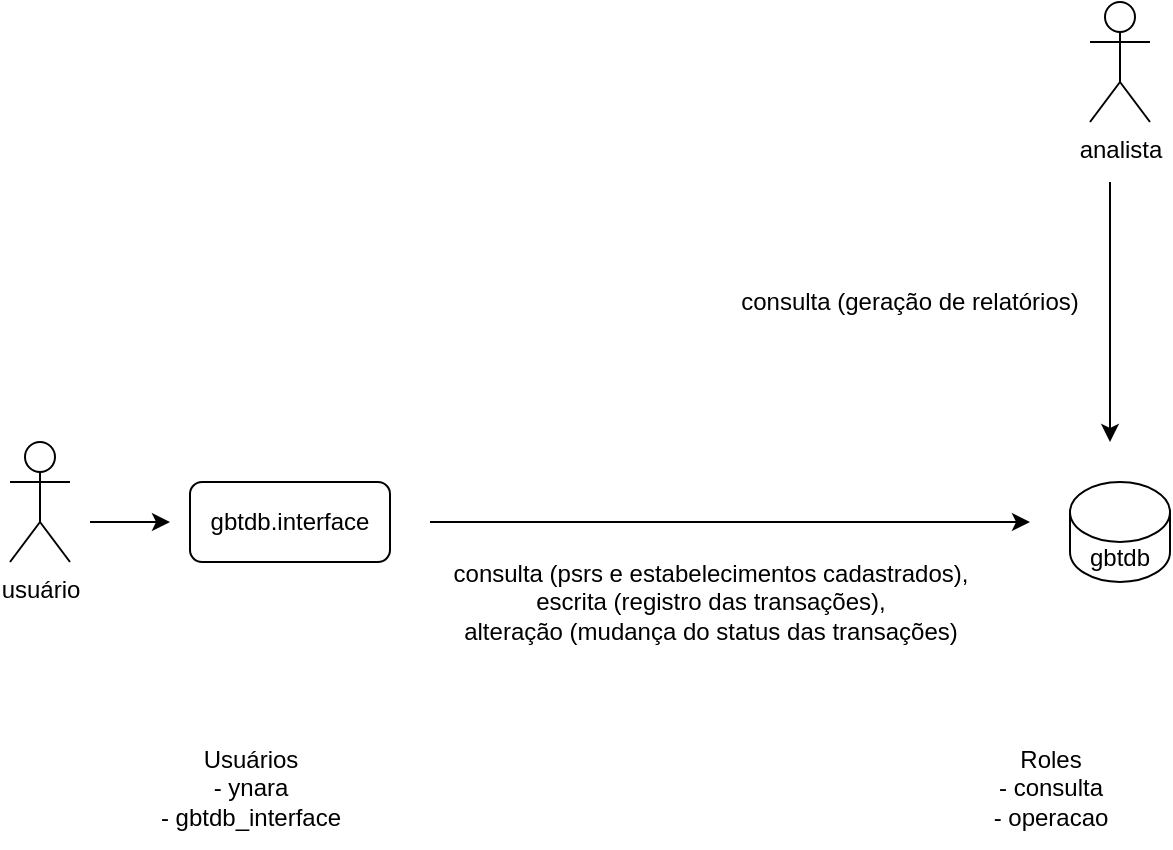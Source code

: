 <mxfile version="21.3.7" type="github">
  <diagram name="Page-1" id="ZsOF7TcuaW5bzOkD4dVv">
    <mxGraphModel dx="1034" dy="1569" grid="1" gridSize="10" guides="1" tooltips="1" connect="1" arrows="1" fold="1" page="1" pageScale="1" pageWidth="850" pageHeight="1100" math="0" shadow="0">
      <root>
        <mxCell id="0" />
        <mxCell id="1" parent="0" />
        <mxCell id="vaXrAE2Kq6q2VXv-Ndz_-1" value="gbtdb" style="shape=cylinder3;whiteSpace=wrap;html=1;boundedLbl=1;backgroundOutline=1;size=15;" parent="1" vertex="1">
          <mxGeometry x="560" y="220" width="50" height="50" as="geometry" />
        </mxCell>
        <mxCell id="vaXrAE2Kq6q2VXv-Ndz_-3" value="" style="endArrow=classic;html=1;rounded=0;" parent="1" edge="1">
          <mxGeometry width="50" height="50" relative="1" as="geometry">
            <mxPoint x="240" y="240" as="sourcePoint" />
            <mxPoint x="540" y="240" as="targetPoint" />
          </mxGeometry>
        </mxCell>
        <mxCell id="vaXrAE2Kq6q2VXv-Ndz_-4" value="consulta (psrs e estabelecimentos cadastrados), &lt;br&gt;escrita (registro das transações), &lt;br&gt;alteração (mudança do status das transações)" style="text;html=1;align=center;verticalAlign=middle;resizable=0;points=[];autosize=1;strokeColor=none;fillColor=none;" parent="1" vertex="1">
          <mxGeometry x="240" y="250" width="280" height="60" as="geometry" />
        </mxCell>
        <mxCell id="vaXrAE2Kq6q2VXv-Ndz_-5" value="usuário" style="shape=umlActor;verticalLabelPosition=bottom;verticalAlign=top;html=1;outlineConnect=0;" parent="1" vertex="1">
          <mxGeometry x="30" y="200" width="30" height="60" as="geometry" />
        </mxCell>
        <mxCell id="vaXrAE2Kq6q2VXv-Ndz_-11" value="analista" style="shape=umlActor;verticalLabelPosition=bottom;verticalAlign=top;html=1;outlineConnect=0;" parent="1" vertex="1">
          <mxGeometry x="570" y="-20" width="30" height="60" as="geometry" />
        </mxCell>
        <mxCell id="vaXrAE2Kq6q2VXv-Ndz_-14" value="gbtdb.interface" style="rounded=1;whiteSpace=wrap;html=1;" parent="1" vertex="1">
          <mxGeometry x="120" y="220" width="100" height="40" as="geometry" />
        </mxCell>
        <mxCell id="vaXrAE2Kq6q2VXv-Ndz_-15" value="" style="endArrow=classic;html=1;rounded=0;" parent="1" edge="1">
          <mxGeometry width="50" height="50" relative="1" as="geometry">
            <mxPoint x="70" y="240" as="sourcePoint" />
            <mxPoint x="110" y="240" as="targetPoint" />
          </mxGeometry>
        </mxCell>
        <mxCell id="vaXrAE2Kq6q2VXv-Ndz_-16" value="" style="endArrow=classic;html=1;rounded=0;" parent="1" edge="1">
          <mxGeometry width="50" height="50" relative="1" as="geometry">
            <mxPoint x="580" y="70" as="sourcePoint" />
            <mxPoint x="580" y="200" as="targetPoint" />
          </mxGeometry>
        </mxCell>
        <mxCell id="vaXrAE2Kq6q2VXv-Ndz_-17" value="consulta (geração de relatórios)" style="text;html=1;strokeColor=none;fillColor=none;align=center;verticalAlign=middle;whiteSpace=wrap;rounded=0;" parent="1" vertex="1">
          <mxGeometry x="390" y="120" width="180" height="20" as="geometry" />
        </mxCell>
        <mxCell id="vaXrAE2Kq6q2VXv-Ndz_-18" value="Usuários&lt;br&gt;- ynara&lt;br&gt;- gbtdb_interface" style="text;html=1;align=center;verticalAlign=middle;resizable=0;points=[];autosize=1;strokeColor=none;fillColor=none;" parent="1" vertex="1">
          <mxGeometry x="95" y="343" width="110" height="60" as="geometry" />
        </mxCell>
        <mxCell id="vaXrAE2Kq6q2VXv-Ndz_-19" value="Roles&lt;br&gt;- consulta&lt;br&gt;- operacao" style="text;html=1;align=center;verticalAlign=middle;resizable=0;points=[];autosize=1;strokeColor=none;fillColor=none;" parent="1" vertex="1">
          <mxGeometry x="510" y="343" width="80" height="60" as="geometry" />
        </mxCell>
      </root>
    </mxGraphModel>
  </diagram>
</mxfile>
